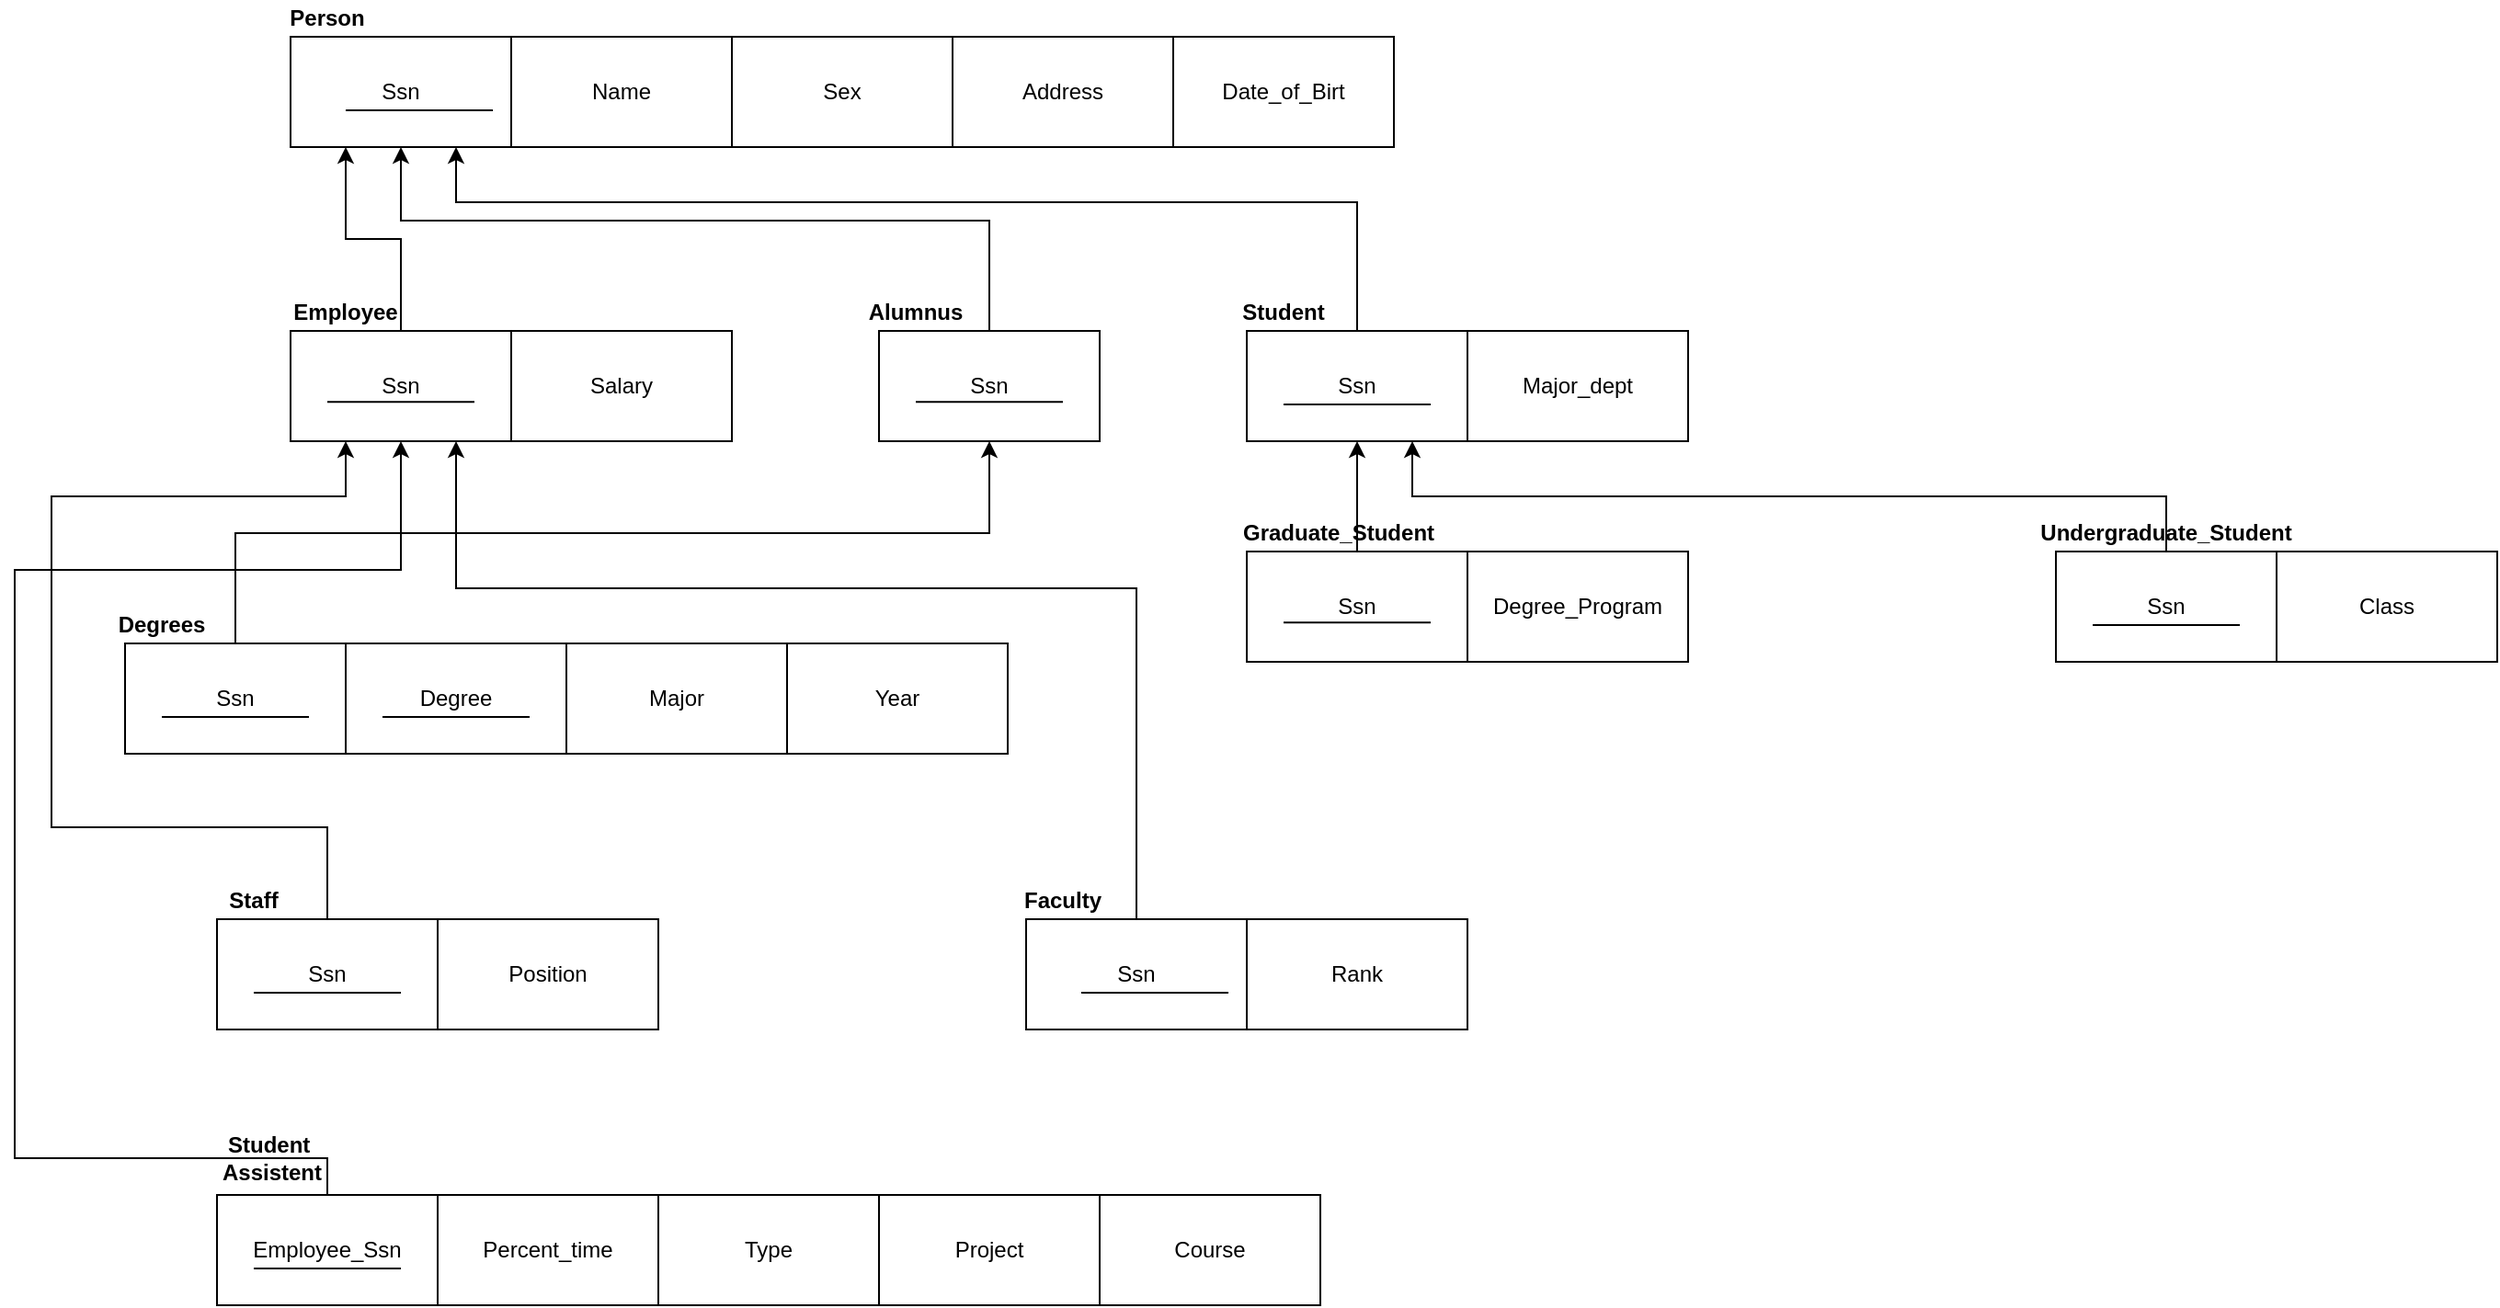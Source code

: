 <mxfile version="13.8.6" type="github">
  <diagram id="R2lEEEUBdFMjLlhIrx00" name="Page-1">
    <mxGraphModel dx="1159" dy="121" grid="1" gridSize="10" guides="1" tooltips="1" connect="1" arrows="1" fold="1" page="1" pageScale="1" pageWidth="850" pageHeight="1100" math="0" shadow="0" extFonts="Permanent Marker^https://fonts.googleapis.com/css?family=Permanent+Marker">
      <root>
        <mxCell id="0" />
        <mxCell id="1" parent="0" />
        <mxCell id="GlmnWw2w5G-Uxig3AObl-1" value="" style="rounded=0;whiteSpace=wrap;html=1;" vertex="1" parent="1">
          <mxGeometry x="80" y="80" width="120" height="60" as="geometry" />
        </mxCell>
        <mxCell id="GlmnWw2w5G-Uxig3AObl-2" value="" style="rounded=0;whiteSpace=wrap;html=1;" vertex="1" parent="1">
          <mxGeometry x="200" y="80" width="120" height="60" as="geometry" />
        </mxCell>
        <mxCell id="GlmnWw2w5G-Uxig3AObl-3" value="" style="rounded=0;whiteSpace=wrap;html=1;" vertex="1" parent="1">
          <mxGeometry x="320" y="80" width="120" height="60" as="geometry" />
        </mxCell>
        <mxCell id="GlmnWw2w5G-Uxig3AObl-4" value="" style="rounded=0;whiteSpace=wrap;html=1;" vertex="1" parent="1">
          <mxGeometry x="440" y="80" width="120" height="60" as="geometry" />
        </mxCell>
        <mxCell id="GlmnWw2w5G-Uxig3AObl-5" value="" style="rounded=0;whiteSpace=wrap;html=1;" vertex="1" parent="1">
          <mxGeometry x="560" y="80" width="120" height="60" as="geometry" />
        </mxCell>
        <mxCell id="GlmnWw2w5G-Uxig3AObl-82" style="edgeStyle=orthogonalEdgeStyle;rounded=0;orthogonalLoop=1;jettySize=auto;html=1;entryX=0.25;entryY=1;entryDx=0;entryDy=0;" edge="1" parent="1" source="GlmnWw2w5G-Uxig3AObl-6" target="GlmnWw2w5G-Uxig3AObl-1">
          <mxGeometry relative="1" as="geometry" />
        </mxCell>
        <mxCell id="GlmnWw2w5G-Uxig3AObl-6" value="" style="rounded=0;whiteSpace=wrap;html=1;" vertex="1" parent="1">
          <mxGeometry x="80" y="240" width="120" height="60" as="geometry" />
        </mxCell>
        <mxCell id="GlmnWw2w5G-Uxig3AObl-7" value="" style="rounded=0;whiteSpace=wrap;html=1;" vertex="1" parent="1">
          <mxGeometry x="200" y="240" width="120" height="60" as="geometry" />
        </mxCell>
        <mxCell id="GlmnWw2w5G-Uxig3AObl-83" style="edgeStyle=orthogonalEdgeStyle;rounded=0;orthogonalLoop=1;jettySize=auto;html=1;entryX=0.5;entryY=1;entryDx=0;entryDy=0;" edge="1" parent="1" source="GlmnWw2w5G-Uxig3AObl-8" target="GlmnWw2w5G-Uxig3AObl-1">
          <mxGeometry relative="1" as="geometry">
            <Array as="points">
              <mxPoint x="460" y="180" />
              <mxPoint x="140" y="180" />
            </Array>
          </mxGeometry>
        </mxCell>
        <mxCell id="GlmnWw2w5G-Uxig3AObl-8" value="" style="rounded=0;whiteSpace=wrap;html=1;" vertex="1" parent="1">
          <mxGeometry x="400" y="240" width="120" height="60" as="geometry" />
        </mxCell>
        <mxCell id="GlmnWw2w5G-Uxig3AObl-84" style="edgeStyle=orthogonalEdgeStyle;rounded=0;orthogonalLoop=1;jettySize=auto;html=1;entryX=0.75;entryY=1;entryDx=0;entryDy=0;" edge="1" parent="1" source="GlmnWw2w5G-Uxig3AObl-9" target="GlmnWw2w5G-Uxig3AObl-1">
          <mxGeometry relative="1" as="geometry">
            <Array as="points">
              <mxPoint x="660" y="170" />
              <mxPoint x="170" y="170" />
            </Array>
          </mxGeometry>
        </mxCell>
        <mxCell id="GlmnWw2w5G-Uxig3AObl-9" value="" style="rounded=0;whiteSpace=wrap;html=1;" vertex="1" parent="1">
          <mxGeometry x="600" y="240" width="120" height="60" as="geometry" />
        </mxCell>
        <mxCell id="GlmnWw2w5G-Uxig3AObl-10" value="" style="rounded=0;whiteSpace=wrap;html=1;" vertex="1" parent="1">
          <mxGeometry x="720" y="240" width="120" height="60" as="geometry" />
        </mxCell>
        <mxCell id="GlmnWw2w5G-Uxig3AObl-85" style="edgeStyle=orthogonalEdgeStyle;rounded=0;orthogonalLoop=1;jettySize=auto;html=1;entryX=0.5;entryY=1;entryDx=0;entryDy=0;" edge="1" parent="1" source="GlmnWw2w5G-Uxig3AObl-11" target="GlmnWw2w5G-Uxig3AObl-8">
          <mxGeometry relative="1" as="geometry">
            <Array as="points">
              <mxPoint x="50" y="350" />
              <mxPoint x="460" y="350" />
            </Array>
          </mxGeometry>
        </mxCell>
        <mxCell id="GlmnWw2w5G-Uxig3AObl-11" value="" style="rounded=0;whiteSpace=wrap;html=1;" vertex="1" parent="1">
          <mxGeometry x="-10" y="410" width="120" height="60" as="geometry" />
        </mxCell>
        <mxCell id="GlmnWw2w5G-Uxig3AObl-12" value="" style="rounded=0;whiteSpace=wrap;html=1;" vertex="1" parent="1">
          <mxGeometry x="110" y="410" width="120" height="60" as="geometry" />
        </mxCell>
        <mxCell id="GlmnWw2w5G-Uxig3AObl-13" value="" style="rounded=0;whiteSpace=wrap;html=1;" vertex="1" parent="1">
          <mxGeometry x="230" y="410" width="120" height="60" as="geometry" />
        </mxCell>
        <mxCell id="GlmnWw2w5G-Uxig3AObl-14" value="" style="rounded=0;whiteSpace=wrap;html=1;" vertex="1" parent="1">
          <mxGeometry x="350" y="410" width="120" height="60" as="geometry" />
        </mxCell>
        <mxCell id="GlmnWw2w5G-Uxig3AObl-100" style="edgeStyle=orthogonalEdgeStyle;rounded=0;orthogonalLoop=1;jettySize=auto;html=1;entryX=0.25;entryY=1;entryDx=0;entryDy=0;" edge="1" parent="1" source="GlmnWw2w5G-Uxig3AObl-15" target="GlmnWw2w5G-Uxig3AObl-6">
          <mxGeometry relative="1" as="geometry">
            <Array as="points">
              <mxPoint x="100" y="510" />
              <mxPoint x="-50" y="510" />
              <mxPoint x="-50" y="330" />
              <mxPoint x="110" y="330" />
            </Array>
          </mxGeometry>
        </mxCell>
        <mxCell id="GlmnWw2w5G-Uxig3AObl-15" value="" style="rounded=0;whiteSpace=wrap;html=1;" vertex="1" parent="1">
          <mxGeometry x="40" y="560" width="120" height="60" as="geometry" />
        </mxCell>
        <mxCell id="GlmnWw2w5G-Uxig3AObl-17" value="" style="rounded=0;whiteSpace=wrap;html=1;" vertex="1" parent="1">
          <mxGeometry x="160" y="560" width="120" height="60" as="geometry" />
        </mxCell>
        <mxCell id="GlmnWw2w5G-Uxig3AObl-101" style="edgeStyle=orthogonalEdgeStyle;rounded=0;orthogonalLoop=1;jettySize=auto;html=1;entryX=0.75;entryY=1;entryDx=0;entryDy=0;" edge="1" parent="1" source="GlmnWw2w5G-Uxig3AObl-18" target="GlmnWw2w5G-Uxig3AObl-6">
          <mxGeometry relative="1" as="geometry">
            <Array as="points">
              <mxPoint x="540" y="380" />
              <mxPoint x="170" y="380" />
            </Array>
          </mxGeometry>
        </mxCell>
        <mxCell id="GlmnWw2w5G-Uxig3AObl-18" value="" style="rounded=0;whiteSpace=wrap;html=1;" vertex="1" parent="1">
          <mxGeometry x="480" y="560" width="120" height="60" as="geometry" />
        </mxCell>
        <mxCell id="GlmnWw2w5G-Uxig3AObl-20" value="" style="rounded=0;whiteSpace=wrap;html=1;" vertex="1" parent="1">
          <mxGeometry x="600" y="560" width="120" height="60" as="geometry" />
        </mxCell>
        <mxCell id="GlmnWw2w5G-Uxig3AObl-108" style="edgeStyle=orthogonalEdgeStyle;rounded=0;orthogonalLoop=1;jettySize=auto;html=1;entryX=0.5;entryY=1;entryDx=0;entryDy=0;" edge="1" parent="1" source="GlmnWw2w5G-Uxig3AObl-21" target="GlmnWw2w5G-Uxig3AObl-6">
          <mxGeometry relative="1" as="geometry">
            <Array as="points">
              <mxPoint x="100" y="690" />
              <mxPoint x="-70" y="690" />
              <mxPoint x="-70" y="370" />
              <mxPoint x="140" y="370" />
            </Array>
          </mxGeometry>
        </mxCell>
        <mxCell id="GlmnWw2w5G-Uxig3AObl-21" value="" style="rounded=0;whiteSpace=wrap;html=1;" vertex="1" parent="1">
          <mxGeometry x="40" y="710" width="120" height="60" as="geometry" />
        </mxCell>
        <mxCell id="GlmnWw2w5G-Uxig3AObl-23" value="Percent_time" style="rounded=0;whiteSpace=wrap;html=1;" vertex="1" parent="1">
          <mxGeometry x="160" y="710" width="120" height="60" as="geometry" />
        </mxCell>
        <mxCell id="GlmnWw2w5G-Uxig3AObl-24" value="" style="rounded=0;whiteSpace=wrap;html=1;" vertex="1" parent="1">
          <mxGeometry x="280" y="710" width="120" height="60" as="geometry" />
        </mxCell>
        <mxCell id="GlmnWw2w5G-Uxig3AObl-25" value="" style="rounded=0;whiteSpace=wrap;html=1;" vertex="1" parent="1">
          <mxGeometry x="400" y="710" width="120" height="60" as="geometry" />
        </mxCell>
        <mxCell id="GlmnWw2w5G-Uxig3AObl-26" value="" style="rounded=0;whiteSpace=wrap;html=1;" vertex="1" parent="1">
          <mxGeometry x="520" y="710" width="120" height="60" as="geometry" />
        </mxCell>
        <mxCell id="GlmnWw2w5G-Uxig3AObl-78" style="edgeStyle=orthogonalEdgeStyle;rounded=0;orthogonalLoop=1;jettySize=auto;html=1;entryX=0.5;entryY=1;entryDx=0;entryDy=0;" edge="1" parent="1" source="GlmnWw2w5G-Uxig3AObl-27" target="GlmnWw2w5G-Uxig3AObl-9">
          <mxGeometry relative="1" as="geometry" />
        </mxCell>
        <mxCell id="GlmnWw2w5G-Uxig3AObl-27" value="" style="rounded=0;whiteSpace=wrap;html=1;" vertex="1" parent="1">
          <mxGeometry x="600" y="360" width="120" height="60" as="geometry" />
        </mxCell>
        <mxCell id="GlmnWw2w5G-Uxig3AObl-28" value="" style="rounded=0;whiteSpace=wrap;html=1;" vertex="1" parent="1">
          <mxGeometry x="720" y="360" width="120" height="60" as="geometry" />
        </mxCell>
        <mxCell id="GlmnWw2w5G-Uxig3AObl-79" style="edgeStyle=orthogonalEdgeStyle;rounded=0;orthogonalLoop=1;jettySize=auto;html=1;entryX=0.75;entryY=1;entryDx=0;entryDy=0;" edge="1" parent="1" source="GlmnWw2w5G-Uxig3AObl-30" target="GlmnWw2w5G-Uxig3AObl-9">
          <mxGeometry relative="1" as="geometry">
            <Array as="points">
              <mxPoint x="1100" y="330" />
              <mxPoint x="690" y="330" />
            </Array>
          </mxGeometry>
        </mxCell>
        <mxCell id="GlmnWw2w5G-Uxig3AObl-30" value="" style="rounded=0;whiteSpace=wrap;html=1;" vertex="1" parent="1">
          <mxGeometry x="1040" y="360" width="120" height="60" as="geometry" />
        </mxCell>
        <mxCell id="GlmnWw2w5G-Uxig3AObl-31" value="" style="rounded=0;whiteSpace=wrap;html=1;" vertex="1" parent="1">
          <mxGeometry x="1160" y="360" width="120" height="60" as="geometry" />
        </mxCell>
        <mxCell id="GlmnWw2w5G-Uxig3AObl-33" value="Ssn" style="text;html=1;strokeColor=none;fillColor=none;align=center;verticalAlign=middle;whiteSpace=wrap;rounded=0;" vertex="1" parent="1">
          <mxGeometry x="30" y="430" width="40" height="20" as="geometry" />
        </mxCell>
        <mxCell id="GlmnWw2w5G-Uxig3AObl-34" value="&lt;b&gt;Degrees&lt;/b&gt;" style="text;html=1;strokeColor=none;fillColor=none;align=center;verticalAlign=middle;whiteSpace=wrap;rounded=0;" vertex="1" parent="1">
          <mxGeometry x="-10" y="390" width="40" height="20" as="geometry" />
        </mxCell>
        <mxCell id="GlmnWw2w5G-Uxig3AObl-35" value="Major_dept" style="text;html=1;strokeColor=none;fillColor=none;align=center;verticalAlign=middle;whiteSpace=wrap;rounded=0;" vertex="1" parent="1">
          <mxGeometry x="760" y="260" width="40" height="20" as="geometry" />
        </mxCell>
        <mxCell id="GlmnWw2w5G-Uxig3AObl-36" value="Ssn" style="text;html=1;strokeColor=none;fillColor=none;align=center;verticalAlign=middle;whiteSpace=wrap;rounded=0;" vertex="1" parent="1">
          <mxGeometry x="640" y="260" width="40" height="20" as="geometry" />
        </mxCell>
        <mxCell id="GlmnWw2w5G-Uxig3AObl-37" value="Ssn" style="text;html=1;strokeColor=none;fillColor=none;align=center;verticalAlign=middle;whiteSpace=wrap;rounded=0;" vertex="1" parent="1">
          <mxGeometry x="440" y="260" width="40" height="20" as="geometry" />
        </mxCell>
        <mxCell id="GlmnWw2w5G-Uxig3AObl-38" value="Salary" style="text;html=1;strokeColor=none;fillColor=none;align=center;verticalAlign=middle;whiteSpace=wrap;rounded=0;" vertex="1" parent="1">
          <mxGeometry x="240" y="260" width="40" height="20" as="geometry" />
        </mxCell>
        <mxCell id="GlmnWw2w5G-Uxig3AObl-39" value="Ssn" style="text;html=1;strokeColor=none;fillColor=none;align=center;verticalAlign=middle;whiteSpace=wrap;rounded=0;" vertex="1" parent="1">
          <mxGeometry x="120" y="260" width="40" height="20" as="geometry" />
        </mxCell>
        <mxCell id="GlmnWw2w5G-Uxig3AObl-40" value="Date_of_Birt" style="text;html=1;strokeColor=none;fillColor=none;align=center;verticalAlign=middle;whiteSpace=wrap;rounded=0;" vertex="1" parent="1">
          <mxGeometry x="600" y="100" width="40" height="20" as="geometry" />
        </mxCell>
        <mxCell id="GlmnWw2w5G-Uxig3AObl-41" value="Address" style="text;html=1;strokeColor=none;fillColor=none;align=center;verticalAlign=middle;whiteSpace=wrap;rounded=0;" vertex="1" parent="1">
          <mxGeometry x="480" y="100" width="40" height="20" as="geometry" />
        </mxCell>
        <mxCell id="GlmnWw2w5G-Uxig3AObl-42" value="Sex" style="text;html=1;strokeColor=none;fillColor=none;align=center;verticalAlign=middle;whiteSpace=wrap;rounded=0;" vertex="1" parent="1">
          <mxGeometry x="360" y="100" width="40" height="20" as="geometry" />
        </mxCell>
        <mxCell id="GlmnWw2w5G-Uxig3AObl-43" value="Name" style="text;html=1;strokeColor=none;fillColor=none;align=center;verticalAlign=middle;whiteSpace=wrap;rounded=0;" vertex="1" parent="1">
          <mxGeometry x="240" y="100" width="40" height="20" as="geometry" />
        </mxCell>
        <mxCell id="GlmnWw2w5G-Uxig3AObl-44" value="Ssn" style="text;html=1;strokeColor=none;fillColor=none;align=center;verticalAlign=middle;whiteSpace=wrap;rounded=0;" vertex="1" parent="1">
          <mxGeometry x="120" y="100" width="40" height="20" as="geometry" />
        </mxCell>
        <mxCell id="GlmnWw2w5G-Uxig3AObl-45" value="&lt;b&gt;Student&lt;/b&gt;" style="text;html=1;strokeColor=none;fillColor=none;align=center;verticalAlign=middle;whiteSpace=wrap;rounded=0;" vertex="1" parent="1">
          <mxGeometry x="600" y="220" width="40" height="20" as="geometry" />
        </mxCell>
        <mxCell id="GlmnWw2w5G-Uxig3AObl-46" value="&lt;b&gt;Alumnus&lt;/b&gt;" style="text;html=1;strokeColor=none;fillColor=none;align=center;verticalAlign=middle;whiteSpace=wrap;rounded=0;" vertex="1" parent="1">
          <mxGeometry x="400" y="220" width="40" height="20" as="geometry" />
        </mxCell>
        <mxCell id="GlmnWw2w5G-Uxig3AObl-47" value="&lt;b&gt;Employee&lt;/b&gt;" style="text;html=1;strokeColor=none;fillColor=none;align=center;verticalAlign=middle;whiteSpace=wrap;rounded=0;" vertex="1" parent="1">
          <mxGeometry x="90" y="220" width="40" height="20" as="geometry" />
        </mxCell>
        <mxCell id="GlmnWw2w5G-Uxig3AObl-48" value="&lt;b&gt;Person&lt;/b&gt;" style="text;html=1;strokeColor=none;fillColor=none;align=center;verticalAlign=middle;whiteSpace=wrap;rounded=0;" vertex="1" parent="1">
          <mxGeometry x="80" y="60" width="40" height="20" as="geometry" />
        </mxCell>
        <mxCell id="GlmnWw2w5G-Uxig3AObl-50" value="Ssn" style="text;html=1;strokeColor=none;fillColor=none;align=center;verticalAlign=middle;whiteSpace=wrap;rounded=0;" vertex="1" parent="1">
          <mxGeometry x="80" y="580" width="40" height="20" as="geometry" />
        </mxCell>
        <mxCell id="GlmnWw2w5G-Uxig3AObl-51" value="&lt;b&gt;Student&amp;nbsp; Assistent&lt;/b&gt;" style="text;html=1;strokeColor=none;fillColor=none;align=center;verticalAlign=middle;whiteSpace=wrap;rounded=0;" vertex="1" parent="1">
          <mxGeometry x="50" y="680" width="40" height="20" as="geometry" />
        </mxCell>
        <mxCell id="GlmnWw2w5G-Uxig3AObl-52" value="&lt;b&gt;Faculty&lt;/b&gt;" style="text;html=1;strokeColor=none;fillColor=none;align=center;verticalAlign=middle;whiteSpace=wrap;rounded=0;" vertex="1" parent="1">
          <mxGeometry x="480" y="540" width="40" height="20" as="geometry" />
        </mxCell>
        <mxCell id="GlmnWw2w5G-Uxig3AObl-53" value="&lt;b&gt;Staff&lt;/b&gt;" style="text;html=1;strokeColor=none;fillColor=none;align=center;verticalAlign=middle;whiteSpace=wrap;rounded=0;" vertex="1" parent="1">
          <mxGeometry x="40" y="540" width="40" height="20" as="geometry" />
        </mxCell>
        <mxCell id="GlmnWw2w5G-Uxig3AObl-54" value="Year" style="text;html=1;strokeColor=none;fillColor=none;align=center;verticalAlign=middle;whiteSpace=wrap;rounded=0;" vertex="1" parent="1">
          <mxGeometry x="390" y="430" width="40" height="20" as="geometry" />
        </mxCell>
        <mxCell id="GlmnWw2w5G-Uxig3AObl-55" value="Major" style="text;html=1;strokeColor=none;fillColor=none;align=center;verticalAlign=middle;whiteSpace=wrap;rounded=0;" vertex="1" parent="1">
          <mxGeometry x="270" y="430" width="40" height="20" as="geometry" />
        </mxCell>
        <mxCell id="GlmnWw2w5G-Uxig3AObl-56" value="Degree" style="text;html=1;strokeColor=none;fillColor=none;align=center;verticalAlign=middle;whiteSpace=wrap;rounded=0;" vertex="1" parent="1">
          <mxGeometry x="150" y="430" width="40" height="20" as="geometry" />
        </mxCell>
        <mxCell id="GlmnWw2w5G-Uxig3AObl-57" value="Employee_Ssn" style="text;html=1;strokeColor=none;fillColor=none;align=center;verticalAlign=middle;whiteSpace=wrap;rounded=0;" vertex="1" parent="1">
          <mxGeometry x="80" y="730" width="40" height="20" as="geometry" />
        </mxCell>
        <mxCell id="GlmnWw2w5G-Uxig3AObl-58" value="Rank" style="text;html=1;strokeColor=none;fillColor=none;align=center;verticalAlign=middle;whiteSpace=wrap;rounded=0;" vertex="1" parent="1">
          <mxGeometry x="640" y="580" width="40" height="20" as="geometry" />
        </mxCell>
        <mxCell id="GlmnWw2w5G-Uxig3AObl-60" value="Ssn" style="text;html=1;strokeColor=none;fillColor=none;align=center;verticalAlign=middle;whiteSpace=wrap;rounded=0;" vertex="1" parent="1">
          <mxGeometry x="520" y="580" width="40" height="20" as="geometry" />
        </mxCell>
        <mxCell id="GlmnWw2w5G-Uxig3AObl-61" value="Position" style="text;html=1;strokeColor=none;fillColor=none;align=center;verticalAlign=middle;whiteSpace=wrap;rounded=0;" vertex="1" parent="1">
          <mxGeometry x="200" y="580" width="40" height="20" as="geometry" />
        </mxCell>
        <mxCell id="GlmnWw2w5G-Uxig3AObl-64" value="&lt;b&gt;Graduate_Student&lt;/b&gt;" style="text;html=1;strokeColor=none;fillColor=none;align=center;verticalAlign=middle;whiteSpace=wrap;rounded=0;" vertex="1" parent="1">
          <mxGeometry x="630" y="340" width="40" height="20" as="geometry" />
        </mxCell>
        <mxCell id="GlmnWw2w5G-Uxig3AObl-65" value="Course" style="text;html=1;strokeColor=none;fillColor=none;align=center;verticalAlign=middle;whiteSpace=wrap;rounded=0;" vertex="1" parent="1">
          <mxGeometry x="560" y="730" width="40" height="20" as="geometry" />
        </mxCell>
        <mxCell id="GlmnWw2w5G-Uxig3AObl-66" value="Project" style="text;html=1;strokeColor=none;fillColor=none;align=center;verticalAlign=middle;whiteSpace=wrap;rounded=0;" vertex="1" parent="1">
          <mxGeometry x="440" y="730" width="40" height="20" as="geometry" />
        </mxCell>
        <mxCell id="GlmnWw2w5G-Uxig3AObl-67" value="Type" style="text;html=1;strokeColor=none;fillColor=none;align=center;verticalAlign=middle;whiteSpace=wrap;rounded=0;" vertex="1" parent="1">
          <mxGeometry x="320" y="730" width="40" height="20" as="geometry" />
        </mxCell>
        <mxCell id="GlmnWw2w5G-Uxig3AObl-70" value="Ssn" style="text;html=1;strokeColor=none;fillColor=none;align=center;verticalAlign=middle;whiteSpace=wrap;rounded=0;" vertex="1" parent="1">
          <mxGeometry x="640" y="380" width="40" height="20" as="geometry" />
        </mxCell>
        <mxCell id="GlmnWw2w5G-Uxig3AObl-71" value="Degree_Program" style="text;html=1;strokeColor=none;fillColor=none;align=center;verticalAlign=middle;whiteSpace=wrap;rounded=0;" vertex="1" parent="1">
          <mxGeometry x="760" y="380" width="40" height="20" as="geometry" />
        </mxCell>
        <mxCell id="GlmnWw2w5G-Uxig3AObl-73" value="Class" style="text;html=1;strokeColor=none;fillColor=none;align=center;verticalAlign=middle;whiteSpace=wrap;rounded=0;" vertex="1" parent="1">
          <mxGeometry x="1200" y="380" width="40" height="20" as="geometry" />
        </mxCell>
        <mxCell id="GlmnWw2w5G-Uxig3AObl-74" value="Ssn" style="text;html=1;strokeColor=none;fillColor=none;align=center;verticalAlign=middle;whiteSpace=wrap;rounded=0;" vertex="1" parent="1">
          <mxGeometry x="1080" y="380" width="40" height="20" as="geometry" />
        </mxCell>
        <mxCell id="GlmnWw2w5G-Uxig3AObl-75" value="&lt;b&gt;Undergraduate_Student&lt;/b&gt;" style="text;html=1;strokeColor=none;fillColor=none;align=center;verticalAlign=middle;whiteSpace=wrap;rounded=0;" vertex="1" parent="1">
          <mxGeometry x="1080" y="340" width="40" height="20" as="geometry" />
        </mxCell>
        <mxCell id="GlmnWw2w5G-Uxig3AObl-88" value="" style="endArrow=none;html=1;" edge="1" parent="1">
          <mxGeometry width="50" height="50" relative="1" as="geometry">
            <mxPoint x="110" y="120" as="sourcePoint" />
            <mxPoint x="190" y="120" as="targetPoint" />
          </mxGeometry>
        </mxCell>
        <mxCell id="GlmnWw2w5G-Uxig3AObl-89" value="" style="endArrow=none;html=1;" edge="1" parent="1">
          <mxGeometry width="50" height="50" relative="1" as="geometry">
            <mxPoint x="100" y="278.57" as="sourcePoint" />
            <mxPoint x="180" y="278.57" as="targetPoint" />
          </mxGeometry>
        </mxCell>
        <mxCell id="GlmnWw2w5G-Uxig3AObl-90" value="" style="endArrow=none;html=1;" edge="1" parent="1">
          <mxGeometry width="50" height="50" relative="1" as="geometry">
            <mxPoint x="420" y="278.57" as="sourcePoint" />
            <mxPoint x="500" y="278.57" as="targetPoint" />
          </mxGeometry>
        </mxCell>
        <mxCell id="GlmnWw2w5G-Uxig3AObl-91" value="" style="endArrow=none;html=1;" edge="1" parent="1">
          <mxGeometry width="50" height="50" relative="1" as="geometry">
            <mxPoint x="620" y="280" as="sourcePoint" />
            <mxPoint x="700" y="280" as="targetPoint" />
          </mxGeometry>
        </mxCell>
        <mxCell id="GlmnWw2w5G-Uxig3AObl-92" value="" style="endArrow=none;html=1;" edge="1" parent="1">
          <mxGeometry width="50" height="50" relative="1" as="geometry">
            <mxPoint x="620" y="398.57" as="sourcePoint" />
            <mxPoint x="700" y="398.57" as="targetPoint" />
          </mxGeometry>
        </mxCell>
        <mxCell id="GlmnWw2w5G-Uxig3AObl-93" value="" style="endArrow=none;html=1;" edge="1" parent="1">
          <mxGeometry width="50" height="50" relative="1" as="geometry">
            <mxPoint x="1060" y="400" as="sourcePoint" />
            <mxPoint x="1140" y="400" as="targetPoint" />
          </mxGeometry>
        </mxCell>
        <mxCell id="GlmnWw2w5G-Uxig3AObl-94" value="" style="endArrow=none;html=1;" edge="1" parent="1">
          <mxGeometry width="50" height="50" relative="1" as="geometry">
            <mxPoint x="10" y="450" as="sourcePoint" />
            <mxPoint x="90" y="450" as="targetPoint" />
          </mxGeometry>
        </mxCell>
        <mxCell id="GlmnWw2w5G-Uxig3AObl-95" value="" style="endArrow=none;html=1;" edge="1" parent="1">
          <mxGeometry width="50" height="50" relative="1" as="geometry">
            <mxPoint x="60" y="600" as="sourcePoint" />
            <mxPoint x="140" y="600" as="targetPoint" />
          </mxGeometry>
        </mxCell>
        <mxCell id="GlmnWw2w5G-Uxig3AObl-98" value="" style="endArrow=none;html=1;" edge="1" parent="1">
          <mxGeometry width="50" height="50" relative="1" as="geometry">
            <mxPoint x="510" y="600" as="sourcePoint" />
            <mxPoint x="590" y="600" as="targetPoint" />
          </mxGeometry>
        </mxCell>
        <mxCell id="GlmnWw2w5G-Uxig3AObl-99" value="" style="endArrow=none;html=1;" edge="1" parent="1">
          <mxGeometry width="50" height="50" relative="1" as="geometry">
            <mxPoint x="60" y="750" as="sourcePoint" />
            <mxPoint x="140" y="750" as="targetPoint" />
          </mxGeometry>
        </mxCell>
        <mxCell id="GlmnWw2w5G-Uxig3AObl-109" value="" style="endArrow=none;html=1;" edge="1" parent="1">
          <mxGeometry width="50" height="50" relative="1" as="geometry">
            <mxPoint x="130" y="450" as="sourcePoint" />
            <mxPoint x="210" y="450" as="targetPoint" />
          </mxGeometry>
        </mxCell>
      </root>
    </mxGraphModel>
  </diagram>
</mxfile>

